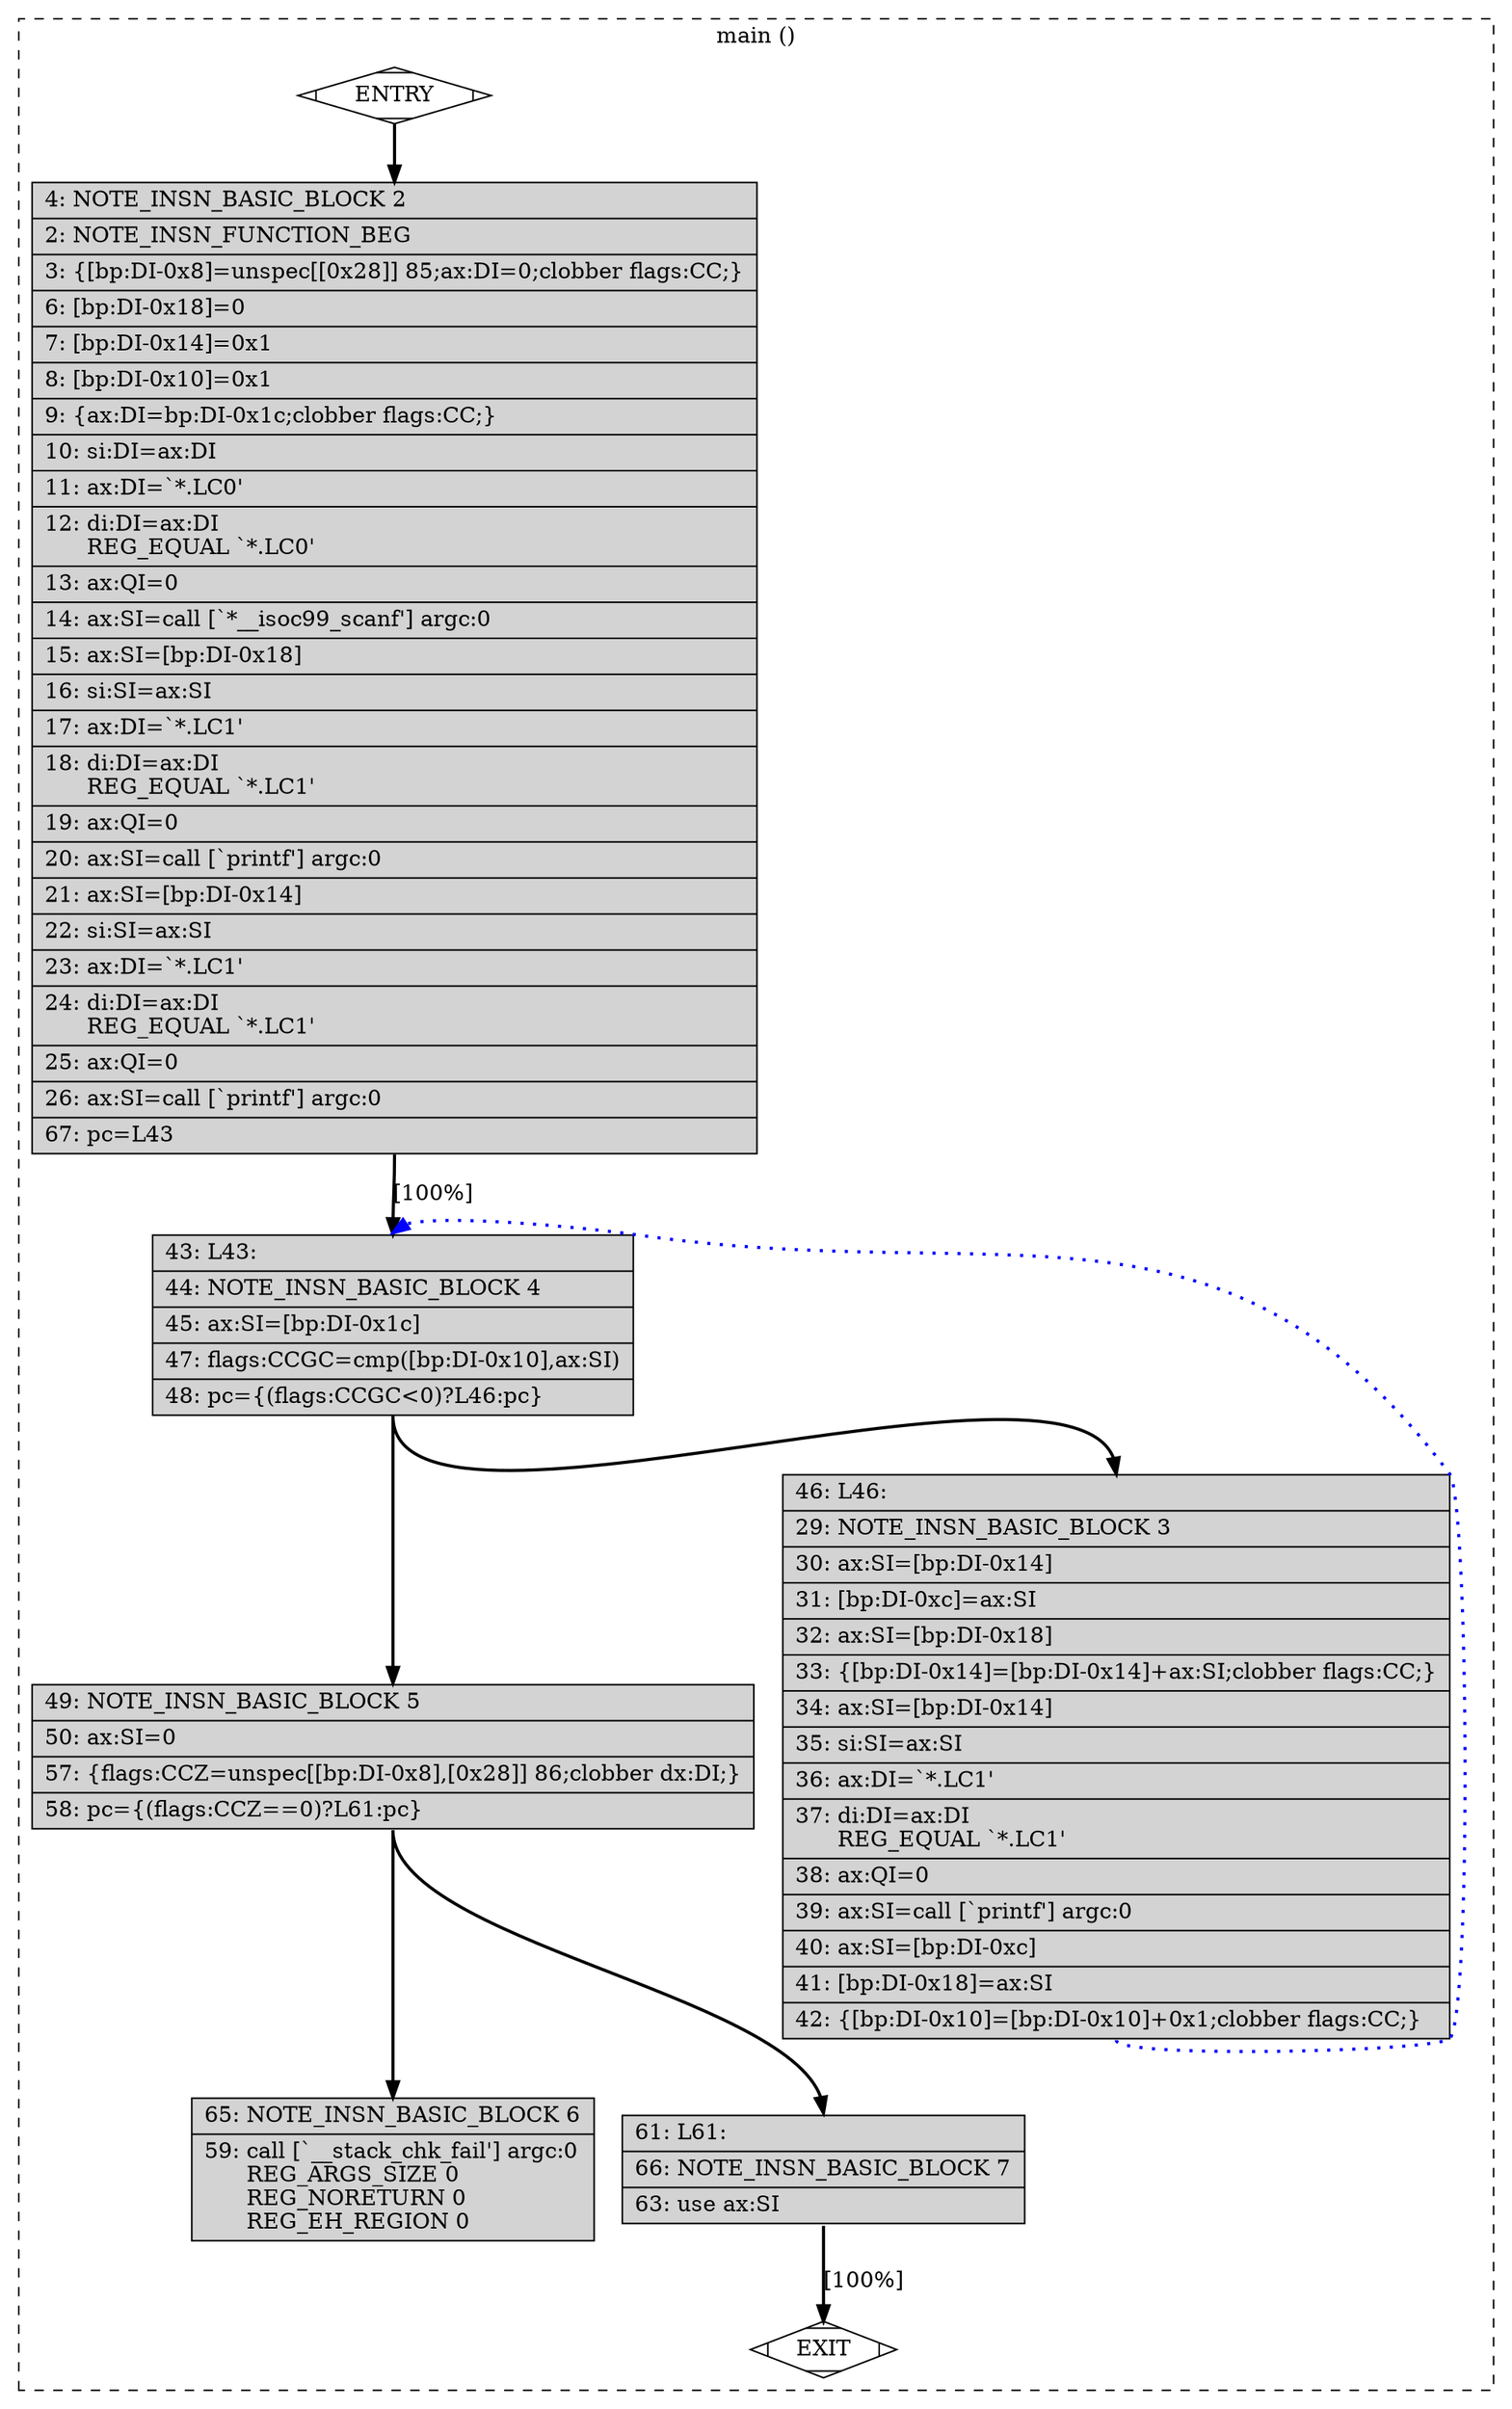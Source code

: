 digraph "a-main.c.304r.reload" {
overlap=false;
subgraph "cluster_main" {
	style="dashed";
	color="black";
	label="main ()";
	fn_0_basic_block_0 [shape=Mdiamond,style=filled,fillcolor=white,label="ENTRY"];

	fn_0_basic_block_2 [shape=record,style=filled,fillcolor=lightgrey,label="{\ \ \ \ 4:\ NOTE_INSN_BASIC_BLOCK\ 2\l\
|\ \ \ \ 2:\ NOTE_INSN_FUNCTION_BEG\l\
|\ \ \ \ 3:\ \{[bp:DI-0x8]=unspec[[0x28]]\ 85;ax:DI=0;clobber\ flags:CC;\}\l\
|\ \ \ \ 6:\ [bp:DI-0x18]=0\l\
|\ \ \ \ 7:\ [bp:DI-0x14]=0x1\l\
|\ \ \ \ 8:\ [bp:DI-0x10]=0x1\l\
|\ \ \ \ 9:\ \{ax:DI=bp:DI-0x1c;clobber\ flags:CC;\}\l\
|\ \ \ 10:\ si:DI=ax:DI\l\
|\ \ \ 11:\ ax:DI=`*.LC0'\l\
|\ \ \ 12:\ di:DI=ax:DI\l\
\ \ \ \ \ \ REG_EQUAL\ `*.LC0'\l\
|\ \ \ 13:\ ax:QI=0\l\
|\ \ \ 14:\ ax:SI=call\ [`*__isoc99_scanf']\ argc:0\l\
|\ \ \ 15:\ ax:SI=[bp:DI-0x18]\l\
|\ \ \ 16:\ si:SI=ax:SI\l\
|\ \ \ 17:\ ax:DI=`*.LC1'\l\
|\ \ \ 18:\ di:DI=ax:DI\l\
\ \ \ \ \ \ REG_EQUAL\ `*.LC1'\l\
|\ \ \ 19:\ ax:QI=0\l\
|\ \ \ 20:\ ax:SI=call\ [`printf']\ argc:0\l\
|\ \ \ 21:\ ax:SI=[bp:DI-0x14]\l\
|\ \ \ 22:\ si:SI=ax:SI\l\
|\ \ \ 23:\ ax:DI=`*.LC1'\l\
|\ \ \ 24:\ di:DI=ax:DI\l\
\ \ \ \ \ \ REG_EQUAL\ `*.LC1'\l\
|\ \ \ 25:\ ax:QI=0\l\
|\ \ \ 26:\ ax:SI=call\ [`printf']\ argc:0\l\
|\ \ \ 67:\ pc=L43\l\
}"];

	fn_0_basic_block_4 [shape=record,style=filled,fillcolor=lightgrey,label="{\ \ \ 43:\ L43:\l\
|\ \ \ 44:\ NOTE_INSN_BASIC_BLOCK\ 4\l\
|\ \ \ 45:\ ax:SI=[bp:DI-0x1c]\l\
|\ \ \ 47:\ flags:CCGC=cmp([bp:DI-0x10],ax:SI)\l\
|\ \ \ 48:\ pc=\{(flags:CCGC\<0)?L46:pc\}\l\
}"];

	fn_0_basic_block_5 [shape=record,style=filled,fillcolor=lightgrey,label="{\ \ \ 49:\ NOTE_INSN_BASIC_BLOCK\ 5\l\
|\ \ \ 50:\ ax:SI=0\l\
|\ \ \ 57:\ \{flags:CCZ=unspec[[bp:DI-0x8],[0x28]]\ 86;clobber\ dx:DI;\}\l\
|\ \ \ 58:\ pc=\{(flags:CCZ==0)?L61:pc\}\l\
}"];

	fn_0_basic_block_6 [shape=record,style=filled,fillcolor=lightgrey,label="{\ \ \ 65:\ NOTE_INSN_BASIC_BLOCK\ 6\l\
|\ \ \ 59:\ call\ [`__stack_chk_fail']\ argc:0\l\
\ \ \ \ \ \ REG_ARGS_SIZE\ 0\l\
\ \ \ \ \ \ REG_NORETURN\ 0\l\
\ \ \ \ \ \ REG_EH_REGION\ 0\l\
}"];

	fn_0_basic_block_7 [shape=record,style=filled,fillcolor=lightgrey,label="{\ \ \ 61:\ L61:\l\
|\ \ \ 66:\ NOTE_INSN_BASIC_BLOCK\ 7\l\
|\ \ \ 63:\ use\ ax:SI\l\
}"];

	fn_0_basic_block_3 [shape=record,style=filled,fillcolor=lightgrey,label="{\ \ \ 46:\ L46:\l\
|\ \ \ 29:\ NOTE_INSN_BASIC_BLOCK\ 3\l\
|\ \ \ 30:\ ax:SI=[bp:DI-0x14]\l\
|\ \ \ 31:\ [bp:DI-0xc]=ax:SI\l\
|\ \ \ 32:\ ax:SI=[bp:DI-0x18]\l\
|\ \ \ 33:\ \{[bp:DI-0x14]=[bp:DI-0x14]+ax:SI;clobber\ flags:CC;\}\l\
|\ \ \ 34:\ ax:SI=[bp:DI-0x14]\l\
|\ \ \ 35:\ si:SI=ax:SI\l\
|\ \ \ 36:\ ax:DI=`*.LC1'\l\
|\ \ \ 37:\ di:DI=ax:DI\l\
\ \ \ \ \ \ REG_EQUAL\ `*.LC1'\l\
|\ \ \ 38:\ ax:QI=0\l\
|\ \ \ 39:\ ax:SI=call\ [`printf']\ argc:0\l\
|\ \ \ 40:\ ax:SI=[bp:DI-0xc]\l\
|\ \ \ 41:\ [bp:DI-0x18]=ax:SI\l\
|\ \ \ 42:\ \{[bp:DI-0x10]=[bp:DI-0x10]+0x1;clobber\ flags:CC;\}\l\
}"];

	fn_0_basic_block_1 [shape=Mdiamond,style=filled,fillcolor=white,label="EXIT"];

	fn_0_basic_block_0:s -> fn_0_basic_block_2:n [style="solid,bold",color=black,weight=100,constraint=true];
	fn_0_basic_block_2:s -> fn_0_basic_block_4:n [style="solid,bold",color=black,weight=10,constraint=true,label="[100%]"];
	fn_0_basic_block_3:s -> fn_0_basic_block_4:n [style="dotted,bold",color=blue,weight=10,constraint=false];
	fn_0_basic_block_4:s -> fn_0_basic_block_3:n [style="solid,bold",color=black,weight=10,constraint=true];
	fn_0_basic_block_4:s -> fn_0_basic_block_5:n [style="solid,bold",color=black,weight=100,constraint=true];
	fn_0_basic_block_5:s -> fn_0_basic_block_7:n [style="solid,bold",color=black,weight=10,constraint=true];
	fn_0_basic_block_5:s -> fn_0_basic_block_6:n [style="solid,bold",color=black,weight=100,constraint=true];
	fn_0_basic_block_7:s -> fn_0_basic_block_1:n [style="solid,bold",color=black,weight=100,constraint=true,label="[100%]"];
	fn_0_basic_block_0:s -> fn_0_basic_block_1:n [style="invis",constraint=true];
}
}
